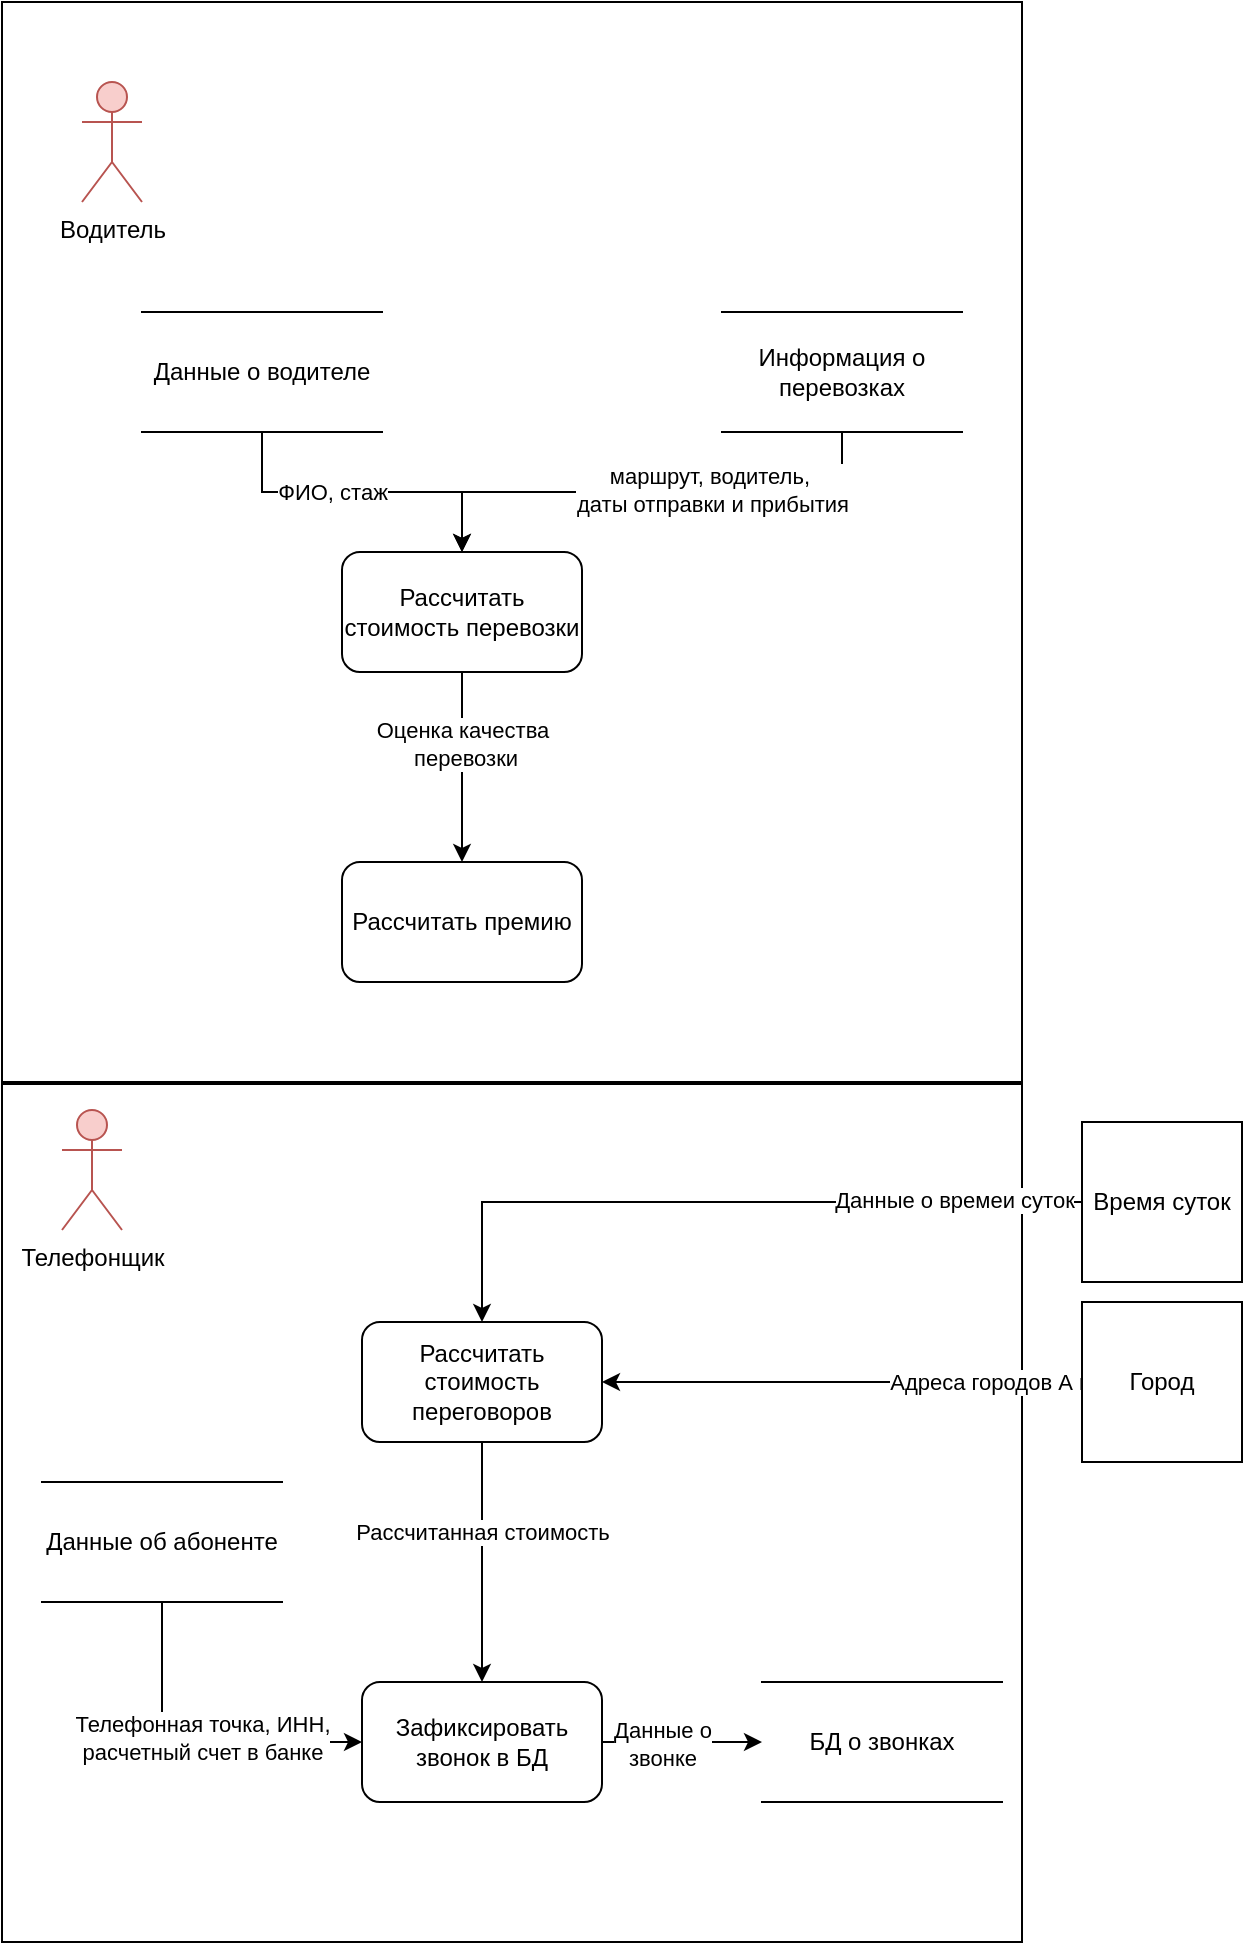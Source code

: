 <mxfile version="26.0.16">
  <diagram name="Страница — 1" id="xGvXUVqkCXnOylCib6DV">
    <mxGraphModel dx="-868" dy="-19" grid="1" gridSize="10" guides="1" tooltips="1" connect="1" arrows="1" fold="1" page="1" pageScale="1" pageWidth="827" pageHeight="1169" math="0" shadow="0">
      <root>
        <mxCell id="0" />
        <mxCell id="1" parent="0" />
        <mxCell id="q7exd5tkjFvMDpo2NH3d-17" value="" style="rounded=0;whiteSpace=wrap;html=1;fillColor=none;" vertex="1" parent="1">
          <mxGeometry x="1660" y="1170" width="510" height="541" as="geometry" />
        </mxCell>
        <mxCell id="q7exd5tkjFvMDpo2NH3d-19" value="" style="rounded=0;whiteSpace=wrap;html=1;fillColor=none;" vertex="1" parent="1">
          <mxGeometry x="1660" y="1710" width="510" height="430" as="geometry" />
        </mxCell>
        <mxCell id="q7exd5tkjFvMDpo2NH3d-11" style="edgeStyle=orthogonalEdgeStyle;rounded=0;orthogonalLoop=1;jettySize=auto;html=1;entryX=0.5;entryY=0;entryDx=0;entryDy=0;" edge="1" parent="1" source="q7exd5tkjFvMDpo2NH3d-1" target="q7exd5tkjFvMDpo2NH3d-9">
          <mxGeometry relative="1" as="geometry" />
        </mxCell>
        <mxCell id="q7exd5tkjFvMDpo2NH3d-12" value="Оценка качества&lt;div&gt;&amp;nbsp;перевозки&lt;/div&gt;" style="edgeLabel;html=1;align=center;verticalAlign=middle;resizable=0;points=[];" vertex="1" connectable="0" parent="q7exd5tkjFvMDpo2NH3d-11">
          <mxGeometry x="-0.246" relative="1" as="geometry">
            <mxPoint as="offset" />
          </mxGeometry>
        </mxCell>
        <mxCell id="q7exd5tkjFvMDpo2NH3d-1" value="Рассчитать стоимость перевозки" style="rounded=1;whiteSpace=wrap;html=1;" vertex="1" parent="1">
          <mxGeometry x="1830" y="1445" width="120" height="60" as="geometry" />
        </mxCell>
        <mxCell id="q7exd5tkjFvMDpo2NH3d-4" style="edgeStyle=orthogonalEdgeStyle;rounded=0;orthogonalLoop=1;jettySize=auto;html=1;" edge="1" parent="1" source="q7exd5tkjFvMDpo2NH3d-3" target="q7exd5tkjFvMDpo2NH3d-1">
          <mxGeometry relative="1" as="geometry" />
        </mxCell>
        <mxCell id="q7exd5tkjFvMDpo2NH3d-5" value="ФИО, стаж" style="edgeLabel;html=1;align=center;verticalAlign=middle;resizable=0;points=[];" vertex="1" connectable="0" parent="q7exd5tkjFvMDpo2NH3d-4">
          <mxGeometry x="-0.191" relative="1" as="geometry">
            <mxPoint as="offset" />
          </mxGeometry>
        </mxCell>
        <mxCell id="q7exd5tkjFvMDpo2NH3d-3" value="Данные о водителе" style="shape=partialRectangle;whiteSpace=wrap;html=1;left=0;right=0;fillColor=none;" vertex="1" parent="1">
          <mxGeometry x="1730" y="1325" width="120" height="60" as="geometry" />
        </mxCell>
        <mxCell id="q7exd5tkjFvMDpo2NH3d-7" style="edgeStyle=orthogonalEdgeStyle;rounded=0;orthogonalLoop=1;jettySize=auto;html=1;entryX=0.5;entryY=0;entryDx=0;entryDy=0;" edge="1" parent="1" source="q7exd5tkjFvMDpo2NH3d-6" target="q7exd5tkjFvMDpo2NH3d-1">
          <mxGeometry relative="1" as="geometry">
            <Array as="points">
              <mxPoint x="2080" y="1415" />
              <mxPoint x="1890" y="1415" />
            </Array>
          </mxGeometry>
        </mxCell>
        <mxCell id="q7exd5tkjFvMDpo2NH3d-8" value="маршрут, водитель,&amp;nbsp;&lt;div&gt;даты отправки и прибытия&lt;/div&gt;" style="edgeLabel;html=1;align=center;verticalAlign=middle;resizable=0;points=[];" vertex="1" connectable="0" parent="q7exd5tkjFvMDpo2NH3d-7">
          <mxGeometry x="-0.235" y="-1" relative="1" as="geometry">
            <mxPoint as="offset" />
          </mxGeometry>
        </mxCell>
        <mxCell id="q7exd5tkjFvMDpo2NH3d-6" value="Информация о перевозках" style="shape=partialRectangle;whiteSpace=wrap;html=1;left=0;right=0;fillColor=none;" vertex="1" parent="1">
          <mxGeometry x="2020" y="1325" width="120" height="60" as="geometry" />
        </mxCell>
        <mxCell id="q7exd5tkjFvMDpo2NH3d-9" value="Рассчитать премию" style="rounded=1;whiteSpace=wrap;html=1;" vertex="1" parent="1">
          <mxGeometry x="1830" y="1600" width="120" height="60" as="geometry" />
        </mxCell>
        <mxCell id="q7exd5tkjFvMDpo2NH3d-15" value="Телефонщик" style="shape=umlActor;verticalLabelPosition=bottom;verticalAlign=top;html=1;outlineConnect=0;fillColor=#f8cecc;strokeColor=#b85450;" vertex="1" parent="1">
          <mxGeometry x="1690" y="1724" width="30" height="60" as="geometry" />
        </mxCell>
        <mxCell id="q7exd5tkjFvMDpo2NH3d-21" value="Водитель" style="shape=umlActor;verticalLabelPosition=bottom;verticalAlign=top;html=1;outlineConnect=0;fillColor=#f8cecc;strokeColor=#b85450;" vertex="1" parent="1">
          <mxGeometry x="1700" y="1210" width="30" height="60" as="geometry" />
        </mxCell>
        <mxCell id="q7exd5tkjFvMDpo2NH3d-22" style="edgeStyle=orthogonalEdgeStyle;rounded=0;orthogonalLoop=1;jettySize=auto;html=1;entryX=0.5;entryY=0;entryDx=0;entryDy=0;" edge="1" parent="1" source="q7exd5tkjFvMDpo2NH3d-24" target="q7exd5tkjFvMDpo2NH3d-31">
          <mxGeometry relative="1" as="geometry" />
        </mxCell>
        <mxCell id="q7exd5tkjFvMDpo2NH3d-23" value="Рассчитанная стоимость" style="edgeLabel;html=1;align=center;verticalAlign=middle;resizable=0;points=[];" vertex="1" connectable="0" parent="q7exd5tkjFvMDpo2NH3d-22">
          <mxGeometry x="-0.246" relative="1" as="geometry">
            <mxPoint as="offset" />
          </mxGeometry>
        </mxCell>
        <mxCell id="q7exd5tkjFvMDpo2NH3d-24" value="Рассчитать стоимость переговоров" style="rounded=1;whiteSpace=wrap;html=1;" vertex="1" parent="1">
          <mxGeometry x="1840" y="1830" width="120" height="60" as="geometry" />
        </mxCell>
        <mxCell id="q7exd5tkjFvMDpo2NH3d-45" style="edgeStyle=orthogonalEdgeStyle;rounded=0;orthogonalLoop=1;jettySize=auto;html=1;" edge="1" parent="1" source="q7exd5tkjFvMDpo2NH3d-27" target="q7exd5tkjFvMDpo2NH3d-31">
          <mxGeometry relative="1" as="geometry">
            <Array as="points">
              <mxPoint x="1740" y="2040" />
            </Array>
          </mxGeometry>
        </mxCell>
        <mxCell id="q7exd5tkjFvMDpo2NH3d-46" value="&lt;div&gt;Телефонная точка, ИНН,&lt;/div&gt;&lt;div&gt;расчетный счет в банке&lt;/div&gt;" style="edgeLabel;html=1;align=center;verticalAlign=middle;resizable=0;points=[];" vertex="1" connectable="0" parent="q7exd5tkjFvMDpo2NH3d-45">
          <mxGeometry x="0.051" y="2" relative="1" as="geometry">
            <mxPoint as="offset" />
          </mxGeometry>
        </mxCell>
        <mxCell id="q7exd5tkjFvMDpo2NH3d-27" value="Данные об абоненте" style="shape=partialRectangle;whiteSpace=wrap;html=1;left=0;right=0;fillColor=none;" vertex="1" parent="1">
          <mxGeometry x="1680" y="1910" width="120" height="60" as="geometry" />
        </mxCell>
        <mxCell id="q7exd5tkjFvMDpo2NH3d-30" value="БД о звонках" style="shape=partialRectangle;whiteSpace=wrap;html=1;left=0;right=0;fillColor=none;" vertex="1" parent="1">
          <mxGeometry x="2040" y="2010" width="120" height="60" as="geometry" />
        </mxCell>
        <mxCell id="q7exd5tkjFvMDpo2NH3d-44" style="edgeStyle=orthogonalEdgeStyle;rounded=0;orthogonalLoop=1;jettySize=auto;html=1;" edge="1" parent="1" source="q7exd5tkjFvMDpo2NH3d-31" target="q7exd5tkjFvMDpo2NH3d-30">
          <mxGeometry relative="1" as="geometry" />
        </mxCell>
        <mxCell id="q7exd5tkjFvMDpo2NH3d-47" value="Данные о&lt;div&gt;звонке&lt;/div&gt;" style="edgeLabel;html=1;align=center;verticalAlign=middle;resizable=0;points=[];" vertex="1" connectable="0" parent="q7exd5tkjFvMDpo2NH3d-44">
          <mxGeometry x="-0.267" y="-1" relative="1" as="geometry">
            <mxPoint as="offset" />
          </mxGeometry>
        </mxCell>
        <mxCell id="q7exd5tkjFvMDpo2NH3d-31" value="Зафиксировать звонок в БД" style="rounded=1;whiteSpace=wrap;html=1;" vertex="1" parent="1">
          <mxGeometry x="1840" y="2010" width="120" height="60" as="geometry" />
        </mxCell>
        <mxCell id="q7exd5tkjFvMDpo2NH3d-39" style="edgeStyle=orthogonalEdgeStyle;rounded=0;orthogonalLoop=1;jettySize=auto;html=1;" edge="1" parent="1" source="q7exd5tkjFvMDpo2NH3d-33" target="q7exd5tkjFvMDpo2NH3d-24">
          <mxGeometry relative="1" as="geometry" />
        </mxCell>
        <mxCell id="q7exd5tkjFvMDpo2NH3d-41" value="Адреса городов А и Б" style="edgeLabel;html=1;align=center;verticalAlign=middle;resizable=0;points=[];" vertex="1" connectable="0" parent="q7exd5tkjFvMDpo2NH3d-39">
          <mxGeometry x="-0.655" relative="1" as="geometry">
            <mxPoint as="offset" />
          </mxGeometry>
        </mxCell>
        <mxCell id="q7exd5tkjFvMDpo2NH3d-33" value="Город" style="whiteSpace=wrap;html=1;aspect=fixed;" vertex="1" parent="1">
          <mxGeometry x="2200" y="1820" width="80" height="80" as="geometry" />
        </mxCell>
        <mxCell id="q7exd5tkjFvMDpo2NH3d-38" style="edgeStyle=orthogonalEdgeStyle;rounded=0;orthogonalLoop=1;jettySize=auto;html=1;" edge="1" parent="1" source="q7exd5tkjFvMDpo2NH3d-34" target="q7exd5tkjFvMDpo2NH3d-24">
          <mxGeometry relative="1" as="geometry" />
        </mxCell>
        <mxCell id="q7exd5tkjFvMDpo2NH3d-40" value="Данные о времеи суток" style="edgeLabel;html=1;align=center;verticalAlign=middle;resizable=0;points=[];" vertex="1" connectable="0" parent="q7exd5tkjFvMDpo2NH3d-38">
          <mxGeometry x="-0.645" y="-1" relative="1" as="geometry">
            <mxPoint as="offset" />
          </mxGeometry>
        </mxCell>
        <mxCell id="q7exd5tkjFvMDpo2NH3d-34" value="Время суток" style="whiteSpace=wrap;html=1;aspect=fixed;" vertex="1" parent="1">
          <mxGeometry x="2200" y="1730" width="80" height="80" as="geometry" />
        </mxCell>
      </root>
    </mxGraphModel>
  </diagram>
</mxfile>
